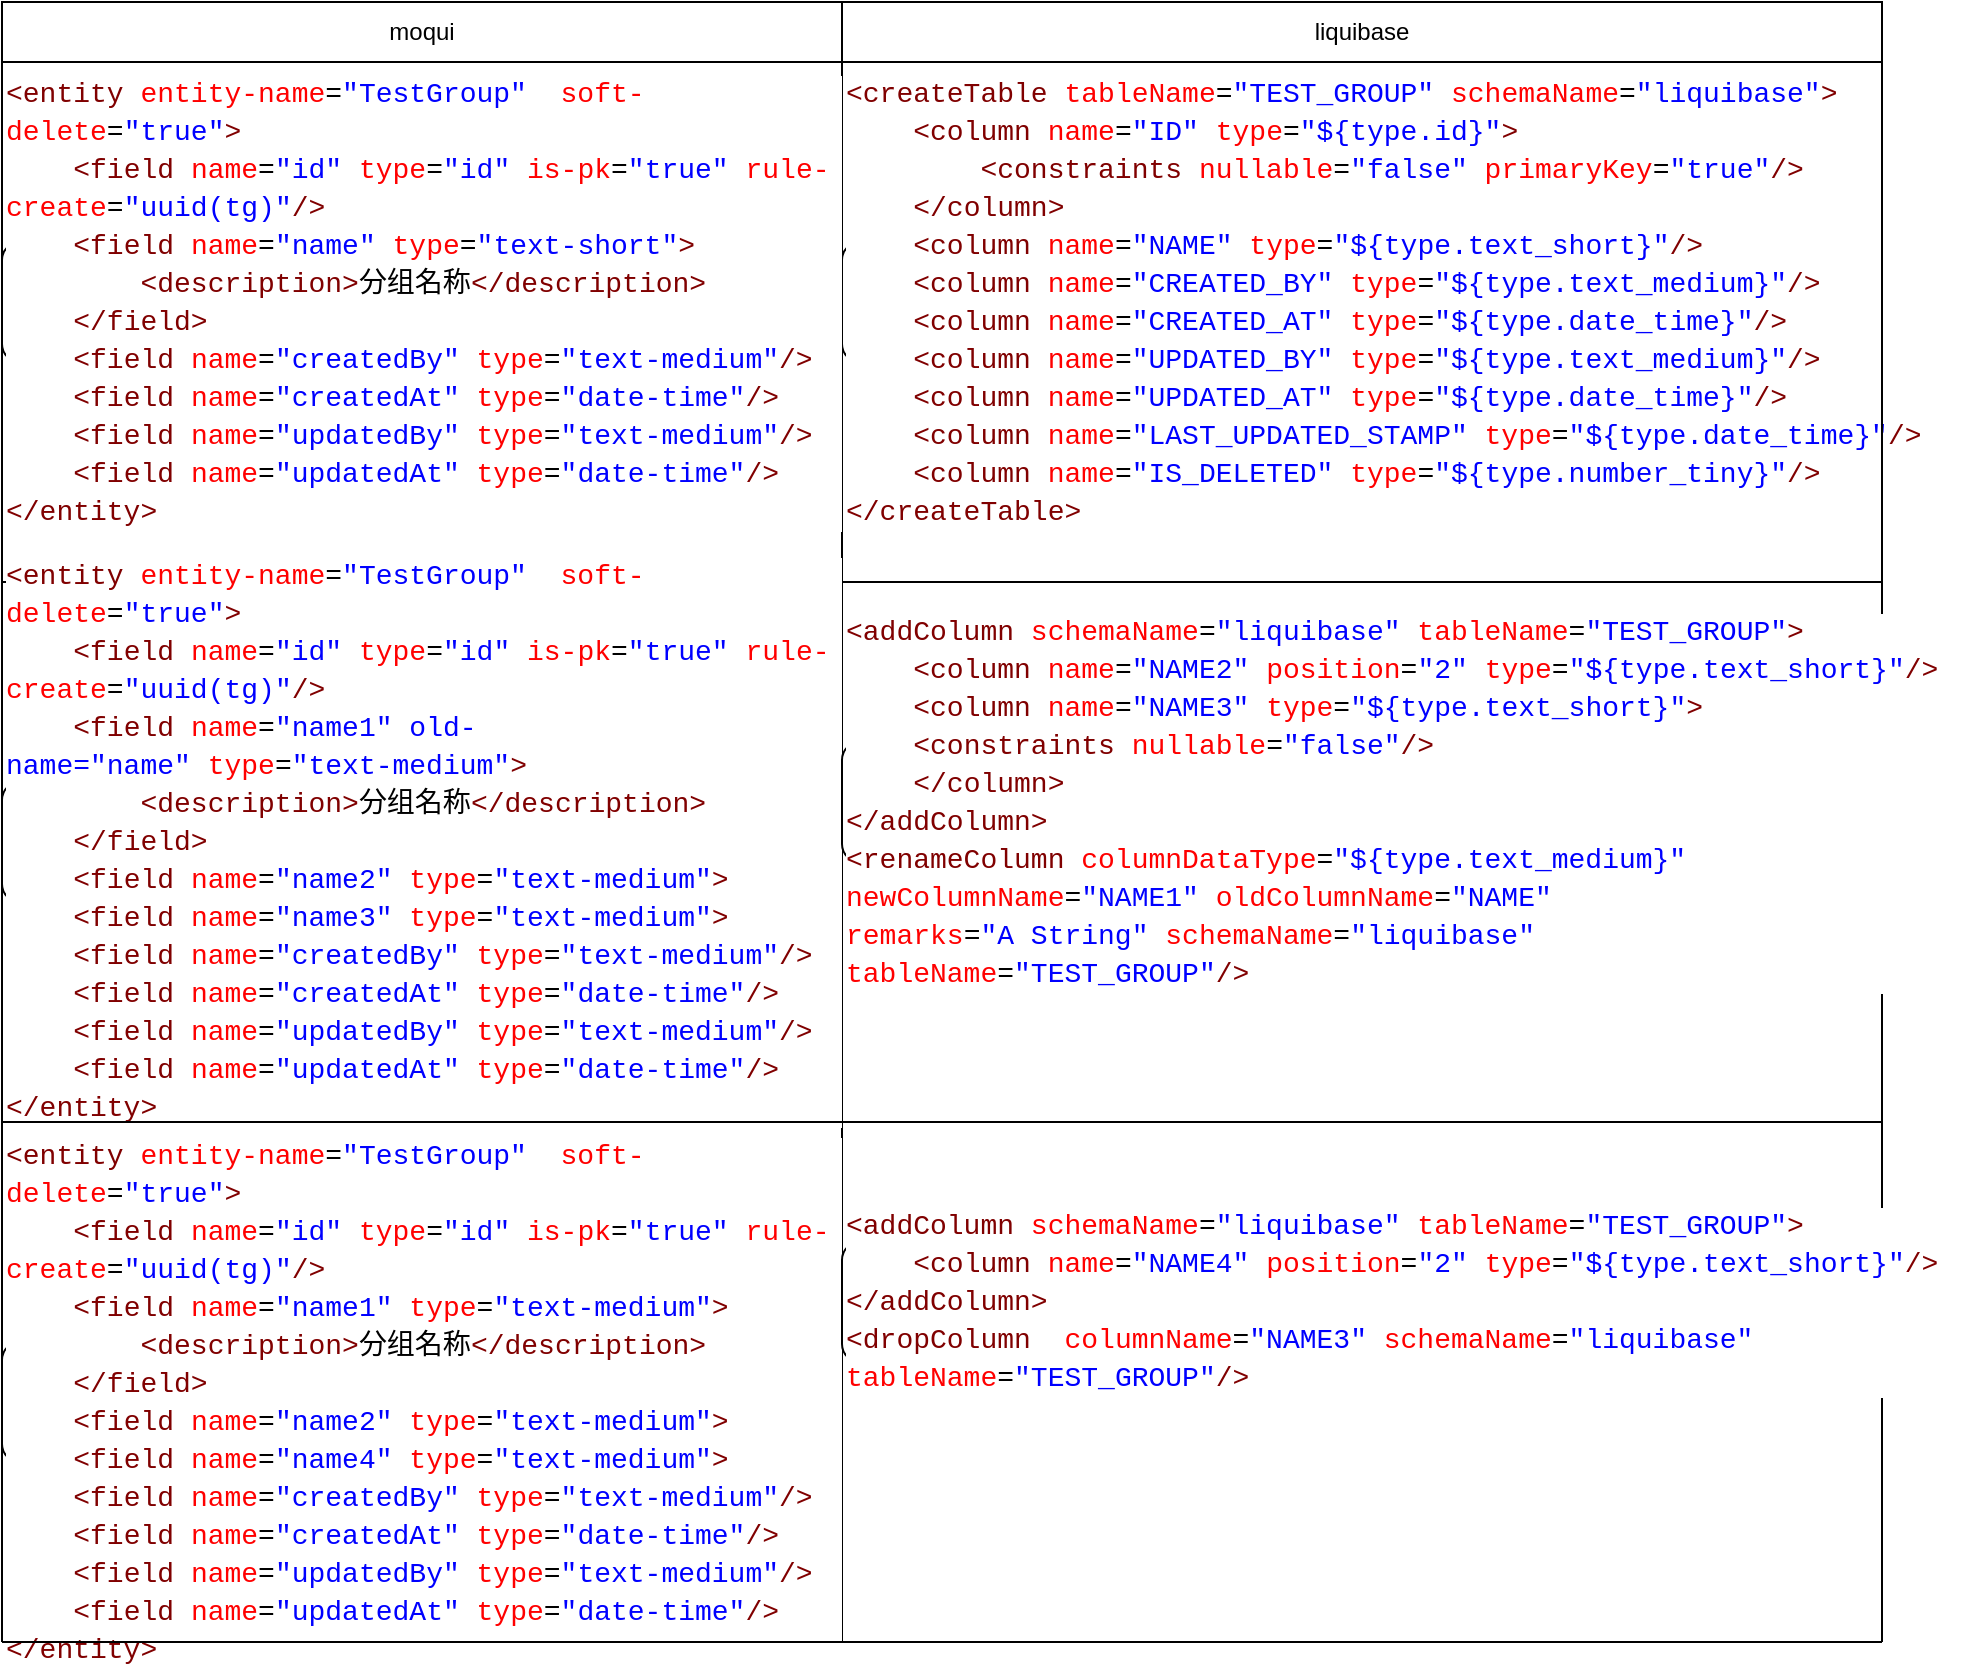 <mxfile version="14.6.13" type="device"><diagram id="ciakCAAFKLtztQp8xIQP" name="第 1 页"><mxGraphModel dx="1422" dy="822" grid="1" gridSize="10" guides="1" tooltips="1" connect="1" arrows="1" fold="1" page="1" pageScale="1" pageWidth="827" pageHeight="1169" math="0" shadow="0"><root><mxCell id="0"/><mxCell id="1" parent="0"/><mxCell id="1oRQZZcH7hB_i_8gkPDS-1" value="" style="endArrow=none;html=1;" edge="1" parent="1"><mxGeometry width="50" height="50" relative="1" as="geometry"><mxPoint x="110" y="330" as="sourcePoint"/><mxPoint x="1050" y="330" as="targetPoint"/></mxGeometry></mxCell><mxCell id="1oRQZZcH7hB_i_8gkPDS-5" value="moqui" style="rounded=0;whiteSpace=wrap;html=1;align=center;" vertex="1" parent="1"><mxGeometry x="110" y="40" width="420" height="30" as="geometry"/></mxCell><mxCell id="1oRQZZcH7hB_i_8gkPDS-6" value="liquibase" style="rounded=0;whiteSpace=wrap;html=1;align=center;" vertex="1" parent="1"><mxGeometry x="530" y="40" width="520" height="30" as="geometry"/></mxCell><mxCell id="1oRQZZcH7hB_i_8gkPDS-9" value="" style="endArrow=none;html=1;" edge="1" parent="1"><mxGeometry width="50" height="50" relative="1" as="geometry"><mxPoint x="530" y="860" as="sourcePoint"/><mxPoint x="530" y="50" as="targetPoint"/></mxGeometry></mxCell><mxCell id="1oRQZZcH7hB_i_8gkPDS-10" value="" style="endArrow=none;html=1;" edge="1" parent="1"><mxGeometry width="50" height="50" relative="1" as="geometry"><mxPoint x="110" y="860" as="sourcePoint"/><mxPoint x="110" y="40" as="targetPoint"/></mxGeometry></mxCell><mxCell id="1oRQZZcH7hB_i_8gkPDS-12" value="&lt;div style=&quot;background-color: rgb(255 , 255 , 255) ; font-family: &amp;#34;consolas&amp;#34; , &amp;#34;courier new&amp;#34; , monospace ; font-size: 14px ; line-height: 19px&quot;&gt;&lt;div&gt;&lt;span style=&quot;color: #800000&quot;&gt;&amp;lt;createTable&lt;/span&gt;&amp;nbsp;&lt;span style=&quot;color: #ff0000&quot;&gt;tableName&lt;/span&gt;=&lt;span style=&quot;color: #0000ff&quot;&gt;&quot;TEST_GROUP&quot;&lt;/span&gt;&amp;nbsp;&lt;span style=&quot;color: #ff0000&quot;&gt;schemaName&lt;/span&gt;=&lt;span style=&quot;color: #0000ff&quot;&gt;&quot;liquibase&quot;&lt;/span&gt;&lt;span style=&quot;color: #800000&quot;&gt;&amp;gt;&lt;/span&gt;&lt;/div&gt;&lt;div&gt;&amp;nbsp;&amp;nbsp;&amp;nbsp;&amp;nbsp;&lt;span style=&quot;color: #800000&quot;&gt;&amp;lt;column&lt;/span&gt;&amp;nbsp;&lt;span style=&quot;color: #ff0000&quot;&gt;name&lt;/span&gt;=&lt;span style=&quot;color: #0000ff&quot;&gt;&quot;ID&quot;&lt;/span&gt;&amp;nbsp;&lt;span style=&quot;color: #ff0000&quot;&gt;type&lt;/span&gt;=&lt;span style=&quot;color: #0000ff&quot;&gt;&quot;${type.id}&quot;&lt;/span&gt;&lt;span style=&quot;color: #800000&quot;&gt;&amp;gt;&lt;/span&gt;&lt;/div&gt;&lt;div&gt;&amp;nbsp;&amp;nbsp;&amp;nbsp;&amp;nbsp;&amp;nbsp;&amp;nbsp;&amp;nbsp;&amp;nbsp;&lt;span style=&quot;color: #800000&quot;&gt;&amp;lt;constraints&lt;/span&gt;&amp;nbsp;&lt;span style=&quot;color: #ff0000&quot;&gt;nullable&lt;/span&gt;=&lt;span style=&quot;color: #0000ff&quot;&gt;&quot;false&quot;&lt;/span&gt;&amp;nbsp;&lt;span style=&quot;color: #ff0000&quot;&gt;primaryKey&lt;/span&gt;=&lt;span style=&quot;color: #0000ff&quot;&gt;&quot;true&quot;&lt;/span&gt;&lt;span style=&quot;color: #800000&quot;&gt;/&amp;gt;&lt;/span&gt;&lt;/div&gt;&lt;div&gt;&amp;nbsp;&amp;nbsp;&amp;nbsp;&amp;nbsp;&lt;span style=&quot;color: #800000&quot;&gt;&amp;lt;/column&amp;gt;&lt;/span&gt;&lt;/div&gt;&lt;div&gt;&amp;nbsp;&amp;nbsp;&amp;nbsp;&amp;nbsp;&lt;span style=&quot;color: #800000&quot;&gt;&amp;lt;column&lt;/span&gt;&amp;nbsp;&lt;span style=&quot;color: #ff0000&quot;&gt;name&lt;/span&gt;=&lt;span style=&quot;color: #0000ff&quot;&gt;&quot;NAME&quot;&lt;/span&gt;&amp;nbsp;&lt;span style=&quot;color: #ff0000&quot;&gt;type&lt;/span&gt;=&lt;span style=&quot;color: #0000ff&quot;&gt;&quot;${type.text_short}&quot;&lt;/span&gt;&lt;span style=&quot;color: #800000&quot;&gt;/&amp;gt;&lt;/span&gt;&lt;/div&gt;&lt;div&gt;&amp;nbsp;&amp;nbsp;&amp;nbsp;&amp;nbsp;&lt;span style=&quot;color: #800000&quot;&gt;&amp;lt;column&lt;/span&gt;&amp;nbsp;&lt;span style=&quot;color: #ff0000&quot;&gt;name&lt;/span&gt;=&lt;span style=&quot;color: #0000ff&quot;&gt;&quot;CREATED_BY&quot;&lt;/span&gt;&amp;nbsp;&lt;span style=&quot;color: #ff0000&quot;&gt;type&lt;/span&gt;=&lt;span style=&quot;color: #0000ff&quot;&gt;&quot;${type.text_medium}&quot;&lt;/span&gt;&lt;span style=&quot;color: #800000&quot;&gt;/&amp;gt;&lt;/span&gt;&lt;/div&gt;&lt;div&gt;&amp;nbsp;&amp;nbsp;&amp;nbsp;&amp;nbsp;&lt;span style=&quot;color: #800000&quot;&gt;&amp;lt;column&lt;/span&gt;&amp;nbsp;&lt;span style=&quot;color: #ff0000&quot;&gt;name&lt;/span&gt;=&lt;span style=&quot;color: #0000ff&quot;&gt;&quot;CREATED_AT&quot;&lt;/span&gt;&amp;nbsp;&lt;span style=&quot;color: #ff0000&quot;&gt;type&lt;/span&gt;=&lt;span style=&quot;color: #0000ff&quot;&gt;&quot;${type.date_time}&quot;&lt;/span&gt;&lt;span style=&quot;color: #800000&quot;&gt;/&amp;gt;&lt;/span&gt;&lt;/div&gt;&lt;div&gt;&amp;nbsp;&amp;nbsp;&amp;nbsp;&amp;nbsp;&lt;span style=&quot;color: #800000&quot;&gt;&amp;lt;column&lt;/span&gt;&amp;nbsp;&lt;span style=&quot;color: #ff0000&quot;&gt;name&lt;/span&gt;=&lt;span style=&quot;color: #0000ff&quot;&gt;&quot;UPDATED_BY&quot;&lt;/span&gt;&amp;nbsp;&lt;span style=&quot;color: #ff0000&quot;&gt;type&lt;/span&gt;=&lt;span style=&quot;color: #0000ff&quot;&gt;&quot;${type.text_medium}&quot;&lt;/span&gt;&lt;span style=&quot;color: #800000&quot;&gt;/&amp;gt;&lt;/span&gt;&lt;/div&gt;&lt;div&gt;&amp;nbsp;&amp;nbsp;&amp;nbsp;&amp;nbsp;&lt;span style=&quot;color: #800000&quot;&gt;&amp;lt;column&lt;/span&gt;&amp;nbsp;&lt;span style=&quot;color: #ff0000&quot;&gt;name&lt;/span&gt;=&lt;span style=&quot;color: #0000ff&quot;&gt;&quot;UPDATED_AT&quot;&lt;/span&gt;&amp;nbsp;&lt;span style=&quot;color: #ff0000&quot;&gt;type&lt;/span&gt;=&lt;span style=&quot;color: #0000ff&quot;&gt;&quot;${type.date_time}&quot;&lt;/span&gt;&lt;span style=&quot;color: #800000&quot;&gt;/&amp;gt;&lt;/span&gt;&lt;/div&gt;&lt;div&gt;&amp;nbsp;&amp;nbsp;&amp;nbsp;&amp;nbsp;&lt;span style=&quot;color: #800000&quot;&gt;&amp;lt;column&lt;/span&gt;&amp;nbsp;&lt;span style=&quot;color: #ff0000&quot;&gt;name&lt;/span&gt;=&lt;span style=&quot;color: #0000ff&quot;&gt;&quot;LAST_UPDATED_STAMP&quot;&lt;/span&gt;&amp;nbsp;&lt;span style=&quot;color: #ff0000&quot;&gt;type&lt;/span&gt;=&lt;span style=&quot;color: #0000ff&quot;&gt;&quot;${type.date_time}&quot;&lt;/span&gt;&lt;span style=&quot;color: #800000&quot;&gt;/&amp;gt;&lt;/span&gt;&lt;/div&gt;&lt;div&gt;&amp;nbsp;&amp;nbsp;&amp;nbsp;&amp;nbsp;&lt;span style=&quot;color: #800000&quot;&gt;&amp;lt;column&lt;/span&gt;&amp;nbsp;&lt;span style=&quot;color: #ff0000&quot;&gt;name&lt;/span&gt;=&lt;span style=&quot;color: #0000ff&quot;&gt;&quot;IS_DELETED&quot;&lt;/span&gt;&amp;nbsp;&lt;span style=&quot;color: #ff0000&quot;&gt;type&lt;/span&gt;=&lt;span style=&quot;color: #0000ff&quot;&gt;&quot;${type.number_tiny}&quot;&lt;/span&gt;&lt;span style=&quot;color: #800000&quot;&gt;/&amp;gt;&lt;/span&gt;&lt;/div&gt;&lt;div&gt;&lt;span style=&quot;color: #800000&quot;&gt;&amp;lt;/createTable&amp;gt;&lt;/span&gt;&lt;/div&gt;&lt;/div&gt;" style="rounded=1;whiteSpace=wrap;html=1;align=left;" vertex="1" parent="1"><mxGeometry x="530" y="160" width="120" height="60" as="geometry"/></mxCell><mxCell id="1oRQZZcH7hB_i_8gkPDS-13" value="" style="endArrow=none;html=1;" edge="1" parent="1"><mxGeometry width="50" height="50" relative="1" as="geometry"><mxPoint x="1050" y="860" as="sourcePoint"/><mxPoint x="1050" y="50" as="targetPoint"/></mxGeometry></mxCell><mxCell id="1oRQZZcH7hB_i_8gkPDS-14" value="&lt;div style=&quot;background-color: rgb(255 , 255 , 255) ; font-family: &amp;#34;consolas&amp;#34; , &amp;#34;courier new&amp;#34; , monospace ; font-size: 14px ; line-height: 19px&quot;&gt;&lt;div&gt;&lt;span style=&quot;color: #800000&quot;&gt;&amp;lt;entity&lt;/span&gt;&amp;nbsp;&lt;span style=&quot;color: #ff0000&quot;&gt;entity-name&lt;/span&gt;=&lt;span style=&quot;color: #0000ff&quot;&gt;&quot;TestGroup&quot;&lt;/span&gt;&amp;nbsp;&amp;nbsp;&lt;span style=&quot;color: #ff0000&quot;&gt;soft-delete&lt;/span&gt;=&lt;span style=&quot;color: #0000ff&quot;&gt;&quot;true&quot;&lt;/span&gt;&lt;span style=&quot;color: #800000&quot;&gt;&amp;gt;&lt;/span&gt;&lt;/div&gt;&lt;div&gt;&amp;nbsp;&amp;nbsp;&amp;nbsp;&amp;nbsp;&lt;span style=&quot;color: #800000&quot;&gt;&amp;lt;field&lt;/span&gt;&amp;nbsp;&lt;span style=&quot;color: #ff0000&quot;&gt;name&lt;/span&gt;=&lt;span style=&quot;color: #0000ff&quot;&gt;&quot;id&quot;&lt;/span&gt;&amp;nbsp;&lt;span style=&quot;color: #ff0000&quot;&gt;type&lt;/span&gt;=&lt;span style=&quot;color: #0000ff&quot;&gt;&quot;id&quot;&lt;/span&gt;&amp;nbsp;&lt;span style=&quot;color: #ff0000&quot;&gt;is-pk&lt;/span&gt;=&lt;span style=&quot;color: #0000ff&quot;&gt;&quot;true&quot;&lt;/span&gt;&amp;nbsp;&lt;span style=&quot;color: #ff0000&quot;&gt;rule-create&lt;/span&gt;=&lt;span style=&quot;color: #0000ff&quot;&gt;&quot;uuid(tg)&quot;&lt;/span&gt;&lt;span style=&quot;color: #800000&quot;&gt;/&amp;gt;&lt;/span&gt;&lt;/div&gt;&lt;div&gt;&amp;nbsp;&amp;nbsp;&amp;nbsp;&amp;nbsp;&lt;span style=&quot;color: #800000&quot;&gt;&amp;lt;field&lt;/span&gt;&amp;nbsp;&lt;span style=&quot;color: #ff0000&quot;&gt;name&lt;/span&gt;=&lt;span style=&quot;color: #0000ff&quot;&gt;&quot;name&quot;&lt;/span&gt;&amp;nbsp;&lt;span style=&quot;color: #ff0000&quot;&gt;type&lt;/span&gt;=&lt;span style=&quot;color: #0000ff&quot;&gt;&quot;text-short&quot;&lt;/span&gt;&lt;span style=&quot;color: #800000&quot;&gt;&amp;gt;&lt;/span&gt;&lt;/div&gt;&lt;div&gt;&amp;nbsp;&amp;nbsp;&amp;nbsp;&amp;nbsp;&amp;nbsp;&amp;nbsp;&amp;nbsp;&amp;nbsp;&lt;span style=&quot;color: #800000&quot;&gt;&amp;lt;description&amp;gt;&lt;/span&gt;分组名称&lt;span style=&quot;color: #800000&quot;&gt;&amp;lt;/description&amp;gt;&lt;/span&gt;&lt;/div&gt;&lt;div&gt;&amp;nbsp;&amp;nbsp;&amp;nbsp;&amp;nbsp;&lt;span style=&quot;color: #800000&quot;&gt;&amp;lt;/field&amp;gt;&lt;/span&gt;&lt;/div&gt;&lt;div&gt;&amp;nbsp;&amp;nbsp;&amp;nbsp;&amp;nbsp;&lt;span style=&quot;color: #800000&quot;&gt;&amp;lt;field&lt;/span&gt;&amp;nbsp;&lt;span style=&quot;color: #ff0000&quot;&gt;name&lt;/span&gt;=&lt;span style=&quot;color: #0000ff&quot;&gt;&quot;createdBy&quot;&lt;/span&gt;&amp;nbsp;&lt;span style=&quot;color: #ff0000&quot;&gt;type&lt;/span&gt;=&lt;span style=&quot;color: #0000ff&quot;&gt;&quot;text-medium&quot;&lt;/span&gt;&lt;span style=&quot;color: #800000&quot;&gt;/&amp;gt;&lt;/span&gt;&lt;/div&gt;&lt;div&gt;&amp;nbsp;&amp;nbsp;&amp;nbsp;&amp;nbsp;&lt;span style=&quot;color: #800000&quot;&gt;&amp;lt;field&lt;/span&gt;&amp;nbsp;&lt;span style=&quot;color: #ff0000&quot;&gt;name&lt;/span&gt;=&lt;span style=&quot;color: #0000ff&quot;&gt;&quot;createdAt&quot;&lt;/span&gt;&amp;nbsp;&lt;span style=&quot;color: #ff0000&quot;&gt;type&lt;/span&gt;=&lt;span style=&quot;color: #0000ff&quot;&gt;&quot;date-time&quot;&lt;/span&gt;&lt;span style=&quot;color: #800000&quot;&gt;/&amp;gt;&lt;/span&gt;&lt;/div&gt;&lt;div&gt;&amp;nbsp;&amp;nbsp;&amp;nbsp;&amp;nbsp;&lt;span style=&quot;color: #800000&quot;&gt;&amp;lt;field&lt;/span&gt;&amp;nbsp;&lt;span style=&quot;color: #ff0000&quot;&gt;name&lt;/span&gt;=&lt;span style=&quot;color: #0000ff&quot;&gt;&quot;updatedBy&quot;&lt;/span&gt;&amp;nbsp;&lt;span style=&quot;color: #ff0000&quot;&gt;type&lt;/span&gt;=&lt;span style=&quot;color: #0000ff&quot;&gt;&quot;text-medium&quot;&lt;/span&gt;&lt;span style=&quot;color: #800000&quot;&gt;/&amp;gt;&lt;/span&gt;&lt;/div&gt;&lt;div&gt;&amp;nbsp;&amp;nbsp;&amp;nbsp;&amp;nbsp;&lt;span style=&quot;color: #800000&quot;&gt;&amp;lt;field&lt;/span&gt;&amp;nbsp;&lt;span style=&quot;color: #ff0000&quot;&gt;name&lt;/span&gt;=&lt;span style=&quot;color: #0000ff&quot;&gt;&quot;updatedAt&quot;&lt;/span&gt;&amp;nbsp;&lt;span style=&quot;color: #ff0000&quot;&gt;type&lt;/span&gt;=&lt;span style=&quot;color: #0000ff&quot;&gt;&quot;date-time&quot;&lt;/span&gt;&lt;span style=&quot;color: #800000&quot;&gt;/&amp;gt;&lt;/span&gt;&lt;/div&gt;&lt;div&gt;&lt;span style=&quot;color: #800000&quot;&gt;&amp;lt;/entity&amp;gt;&lt;/span&gt;&lt;/div&gt;&lt;/div&gt;" style="rounded=1;whiteSpace=wrap;html=1;align=left;" vertex="1" parent="1"><mxGeometry x="110" y="160" width="420" height="60" as="geometry"/></mxCell><mxCell id="1oRQZZcH7hB_i_8gkPDS-15" value="&lt;div style=&quot;background-color: rgb(255 , 255 , 255) ; font-family: &amp;#34;consolas&amp;#34; , &amp;#34;courier new&amp;#34; , monospace ; font-size: 14px ; line-height: 19px&quot;&gt;&lt;div style=&quot;font-family: &amp;#34;consolas&amp;#34; , &amp;#34;courier new&amp;#34; , monospace ; line-height: 19px&quot;&gt;&lt;div&gt;&lt;span style=&quot;color: #800000&quot;&gt;&amp;lt;entity&lt;/span&gt;&amp;nbsp;&lt;span style=&quot;color: #ff0000&quot;&gt;entity-name&lt;/span&gt;=&lt;span style=&quot;color: #0000ff&quot;&gt;&quot;TestGroup&quot;&lt;/span&gt;&amp;nbsp;&amp;nbsp;&lt;span style=&quot;color: #ff0000&quot;&gt;soft-delete&lt;/span&gt;=&lt;span style=&quot;color: #0000ff&quot;&gt;&quot;true&quot;&lt;/span&gt;&lt;span style=&quot;color: #800000&quot;&gt;&amp;gt;&lt;/span&gt;&lt;/div&gt;&lt;div&gt;&amp;nbsp;&amp;nbsp;&amp;nbsp;&amp;nbsp;&lt;span style=&quot;color: #800000&quot;&gt;&amp;lt;field&lt;/span&gt;&amp;nbsp;&lt;span style=&quot;color: #ff0000&quot;&gt;name&lt;/span&gt;=&lt;span style=&quot;color: #0000ff&quot;&gt;&quot;id&quot;&lt;/span&gt;&amp;nbsp;&lt;span style=&quot;color: #ff0000&quot;&gt;type&lt;/span&gt;=&lt;span style=&quot;color: #0000ff&quot;&gt;&quot;id&quot;&lt;/span&gt;&amp;nbsp;&lt;span style=&quot;color: #ff0000&quot;&gt;is-pk&lt;/span&gt;=&lt;span style=&quot;color: #0000ff&quot;&gt;&quot;true&quot;&lt;/span&gt;&amp;nbsp;&lt;span style=&quot;color: #ff0000&quot;&gt;rule-create&lt;/span&gt;=&lt;span style=&quot;color: #0000ff&quot;&gt;&quot;uuid(tg)&quot;&lt;/span&gt;&lt;span style=&quot;color: #800000&quot;&gt;/&amp;gt;&lt;/span&gt;&lt;/div&gt;&lt;div&gt;&amp;nbsp;&amp;nbsp;&amp;nbsp;&amp;nbsp;&lt;span style=&quot;color: #800000&quot;&gt;&amp;lt;field&lt;/span&gt;&amp;nbsp;&lt;span style=&quot;color: #ff0000&quot;&gt;name&lt;/span&gt;=&lt;span style=&quot;color: #0000ff&quot;&gt;&quot;name1&quot; old-name=&quot;name&quot;&lt;/span&gt;&amp;nbsp;&lt;span style=&quot;color: #ff0000&quot;&gt;type&lt;/span&gt;=&lt;span style=&quot;color: #0000ff&quot;&gt;&quot;text-medium&quot;&lt;/span&gt;&lt;span style=&quot;color: #800000&quot;&gt;&amp;gt;&lt;/span&gt;&lt;/div&gt;&lt;div&gt;&amp;nbsp;&amp;nbsp;&amp;nbsp;&amp;nbsp;&amp;nbsp;&amp;nbsp;&amp;nbsp;&amp;nbsp;&lt;span style=&quot;color: #800000&quot;&gt;&amp;lt;description&amp;gt;&lt;/span&gt;分组名称&lt;span style=&quot;color: #800000&quot;&gt;&amp;lt;/description&amp;gt;&lt;/span&gt;&lt;/div&gt;&lt;div&gt;&amp;nbsp;&amp;nbsp;&amp;nbsp;&amp;nbsp;&lt;span style=&quot;color: #800000&quot;&gt;&amp;lt;/field&amp;gt;&lt;/span&gt;&lt;/div&gt;&lt;div&gt;&amp;nbsp;&amp;nbsp;&amp;nbsp;&amp;nbsp;&lt;span style=&quot;color: #800000&quot;&gt;&amp;lt;field&lt;/span&gt;&amp;nbsp;&lt;span style=&quot;color: #ff0000&quot;&gt;name&lt;/span&gt;=&lt;span style=&quot;color: #0000ff&quot;&gt;&quot;name2&quot;&lt;/span&gt;&amp;nbsp;&lt;span style=&quot;color: #ff0000&quot;&gt;type&lt;/span&gt;=&lt;span style=&quot;color: #0000ff&quot;&gt;&quot;text-medium&quot;&lt;/span&gt;&lt;span style=&quot;color: #800000&quot;&gt;&amp;gt;&lt;/span&gt;&lt;/div&gt;&lt;div&gt;&amp;nbsp;&amp;nbsp;&amp;nbsp;&amp;nbsp;&lt;span style=&quot;color: #800000&quot;&gt;&amp;lt;field&lt;/span&gt;&amp;nbsp;&lt;span style=&quot;color: #ff0000&quot;&gt;name&lt;/span&gt;=&lt;span style=&quot;color: #0000ff&quot;&gt;&quot;name3&quot;&lt;/span&gt;&amp;nbsp;&lt;span style=&quot;color: #ff0000&quot;&gt;type&lt;/span&gt;=&lt;span style=&quot;color: #0000ff&quot;&gt;&quot;text-medium&quot;&lt;/span&gt;&lt;span style=&quot;color: #800000&quot;&gt;&amp;gt;&lt;/span&gt;&lt;/div&gt;&lt;div&gt;&amp;nbsp;&amp;nbsp;&amp;nbsp;&amp;nbsp;&lt;span style=&quot;color: #800000&quot;&gt;&amp;lt;field&lt;/span&gt;&amp;nbsp;&lt;span style=&quot;color: #ff0000&quot;&gt;name&lt;/span&gt;=&lt;span style=&quot;color: #0000ff&quot;&gt;&quot;createdBy&quot;&lt;/span&gt;&amp;nbsp;&lt;span style=&quot;color: #ff0000&quot;&gt;type&lt;/span&gt;=&lt;span style=&quot;color: #0000ff&quot;&gt;&quot;text-medium&quot;&lt;/span&gt;&lt;span style=&quot;color: #800000&quot;&gt;/&amp;gt;&lt;/span&gt;&lt;/div&gt;&lt;div&gt;&amp;nbsp;&amp;nbsp;&amp;nbsp;&amp;nbsp;&lt;span style=&quot;color: #800000&quot;&gt;&amp;lt;field&lt;/span&gt;&amp;nbsp;&lt;span style=&quot;color: #ff0000&quot;&gt;name&lt;/span&gt;=&lt;span style=&quot;color: #0000ff&quot;&gt;&quot;createdAt&quot;&lt;/span&gt;&amp;nbsp;&lt;span style=&quot;color: #ff0000&quot;&gt;type&lt;/span&gt;=&lt;span style=&quot;color: #0000ff&quot;&gt;&quot;date-time&quot;&lt;/span&gt;&lt;span style=&quot;color: #800000&quot;&gt;/&amp;gt;&lt;/span&gt;&lt;/div&gt;&lt;div&gt;&amp;nbsp;&amp;nbsp;&amp;nbsp;&amp;nbsp;&lt;span style=&quot;color: #800000&quot;&gt;&amp;lt;field&lt;/span&gt;&amp;nbsp;&lt;span style=&quot;color: #ff0000&quot;&gt;name&lt;/span&gt;=&lt;span style=&quot;color: #0000ff&quot;&gt;&quot;updatedBy&quot;&lt;/span&gt;&amp;nbsp;&lt;span style=&quot;color: #ff0000&quot;&gt;type&lt;/span&gt;=&lt;span style=&quot;color: #0000ff&quot;&gt;&quot;text-medium&quot;&lt;/span&gt;&lt;span style=&quot;color: #800000&quot;&gt;/&amp;gt;&lt;/span&gt;&lt;/div&gt;&lt;div&gt;&amp;nbsp;&amp;nbsp;&amp;nbsp;&amp;nbsp;&lt;span style=&quot;color: #800000&quot;&gt;&amp;lt;field&lt;/span&gt;&amp;nbsp;&lt;span style=&quot;color: #ff0000&quot;&gt;name&lt;/span&gt;=&lt;span style=&quot;color: #0000ff&quot;&gt;&quot;updatedAt&quot;&lt;/span&gt;&amp;nbsp;&lt;span style=&quot;color: #ff0000&quot;&gt;type&lt;/span&gt;=&lt;span style=&quot;color: #0000ff&quot;&gt;&quot;date-time&quot;&lt;/span&gt;&lt;span style=&quot;color: #800000&quot;&gt;/&amp;gt;&lt;/span&gt;&lt;/div&gt;&lt;div&gt;&lt;span style=&quot;color: #800000&quot;&gt;&amp;lt;/entity&amp;gt;&lt;/span&gt;&lt;/div&gt;&lt;/div&gt;&lt;/div&gt;" style="rounded=1;whiteSpace=wrap;html=1;align=left;" vertex="1" parent="1"><mxGeometry x="110" y="430" width="420" height="60" as="geometry"/></mxCell><mxCell id="1oRQZZcH7hB_i_8gkPDS-16" value="&lt;div style=&quot;background-color: rgb(255 , 255 , 255) ; font-family: &amp;quot;consolas&amp;quot; , &amp;quot;courier new&amp;quot; , monospace ; font-size: 14px ; line-height: 19px&quot;&gt;&lt;div style=&quot;font-family: &amp;quot;consolas&amp;quot; , &amp;quot;courier new&amp;quot; , monospace ; line-height: 19px&quot;&gt;&lt;div&gt;&lt;span style=&quot;color: #800000&quot;&gt;&amp;lt;addColumn&lt;/span&gt;&amp;nbsp;&lt;span style=&quot;color: #ff0000&quot;&gt;schemaName&lt;/span&gt;=&lt;span style=&quot;color: #0000ff&quot;&gt;&quot;liquibase&quot;&lt;/span&gt;&amp;nbsp;&lt;span style=&quot;color: #ff0000&quot;&gt;tableName&lt;/span&gt;=&lt;span style=&quot;color: #0000ff&quot;&gt;&quot;TEST_GROUP&quot;&lt;/span&gt;&lt;span style=&quot;color: #800000&quot;&gt;&amp;gt;&lt;/span&gt;&amp;nbsp;&lt;/div&gt;&lt;div&gt;&amp;nbsp;&amp;nbsp;&amp;nbsp;&amp;nbsp;&lt;span style=&quot;color: #800000&quot;&gt;&amp;lt;column&lt;/span&gt;&amp;nbsp;&lt;span style=&quot;color: #ff0000&quot;&gt;name&lt;/span&gt;=&lt;span style=&quot;color: #0000ff&quot;&gt;&quot;NAME2&quot;&lt;/span&gt;&amp;nbsp;&lt;span style=&quot;color: #ff0000&quot;&gt;position&lt;/span&gt;=&lt;span style=&quot;color: #0000ff&quot;&gt;&quot;2&quot;&lt;/span&gt;&amp;nbsp;&lt;span style=&quot;color: #ff0000&quot;&gt;type&lt;/span&gt;=&lt;span style=&quot;color: #0000ff&quot;&gt;&quot;${type.text_short}&quot;&lt;/span&gt;&lt;span style=&quot;color: #800000&quot;&gt;/&amp;gt;&lt;/span&gt;&amp;nbsp;&amp;nbsp;&lt;/div&gt;&lt;div&gt;&amp;nbsp;&amp;nbsp;&amp;nbsp;&amp;nbsp;&lt;span style=&quot;color: #800000&quot;&gt;&amp;lt;column&lt;/span&gt;&amp;nbsp;&lt;span style=&quot;color: #ff0000&quot;&gt;name&lt;/span&gt;=&lt;span style=&quot;color: #0000ff&quot;&gt;&quot;NAME3&quot;&lt;/span&gt;&amp;nbsp;&lt;span style=&quot;color: #ff0000&quot;&gt;type&lt;/span&gt;=&lt;span style=&quot;color: #0000ff&quot;&gt;&quot;${type.text_short}&quot;&lt;/span&gt;&lt;span style=&quot;color: #800000&quot;&gt;&amp;gt;&lt;/span&gt;&amp;nbsp;&lt;/div&gt;&lt;div&gt;&amp;nbsp;&amp;nbsp;&amp;nbsp;&amp;nbsp;&lt;span style=&quot;color: #800000&quot;&gt;&amp;lt;constraints&lt;/span&gt;&amp;nbsp;&lt;span style=&quot;color: #ff0000&quot;&gt;nullable&lt;/span&gt;=&lt;span style=&quot;color: #0000ff&quot;&gt;&quot;false&quot;&lt;/span&gt;&lt;span style=&quot;color: #800000&quot;&gt;/&amp;gt;&lt;/span&gt;&amp;nbsp;&lt;/div&gt;&lt;div&gt;&amp;nbsp;&amp;nbsp;&amp;nbsp;&amp;nbsp;&lt;span style=&quot;color: #800000&quot;&gt;&amp;lt;/column&amp;gt;&lt;/span&gt;&amp;nbsp;&lt;/div&gt;&lt;div&gt;&lt;span style=&quot;color: #800000&quot;&gt;&amp;lt;/addColumn&amp;gt;&lt;/span&gt;&amp;nbsp;&amp;nbsp;&lt;/div&gt;&lt;div&gt;&lt;span style=&quot;color: #800000&quot;&gt;&amp;lt;renameColumn&lt;/span&gt;&amp;nbsp;&lt;span style=&quot;color: #ff0000&quot;&gt;columnDataType&lt;/span&gt;=&lt;span style=&quot;color: #0000ff&quot;&gt;&quot;${type.text_medium}&quot;&lt;/span&gt;&amp;nbsp;&lt;/div&gt;&lt;div&gt;&lt;span style=&quot;color: #ff0000&quot;&gt;newColumnName&lt;/span&gt;=&lt;span style=&quot;color: #0000ff&quot;&gt;&quot;NAME1&quot;&lt;/span&gt;&amp;nbsp;&lt;span style=&quot;color: #ff0000&quot;&gt;oldColumnName&lt;/span&gt;=&lt;span style=&quot;color: #0000ff&quot;&gt;&quot;NAME&quot;&lt;/span&gt;&lt;/div&gt;&lt;div&gt;&lt;span style=&quot;color: #ff0000&quot;&gt;remarks&lt;/span&gt;=&lt;span style=&quot;color: #0000ff&quot;&gt;&quot;A&amp;nbsp;String&quot;&lt;/span&gt;&amp;nbsp;&lt;span style=&quot;color: #ff0000&quot;&gt;schemaName&lt;/span&gt;=&lt;span style=&quot;color: #0000ff&quot;&gt;&quot;liquibase&quot;&lt;/span&gt;&lt;/div&gt;&lt;div&gt;&lt;span style=&quot;color: #ff0000&quot;&gt;tableName&lt;/span&gt;=&lt;span style=&quot;color: #0000ff&quot;&gt;&quot;TEST_GROUP&quot;&lt;/span&gt;&lt;span style=&quot;color: #800000&quot;&gt;/&amp;gt;&lt;/span&gt;&amp;nbsp;&lt;/div&gt;&lt;/div&gt;&lt;/div&gt;" style="rounded=1;whiteSpace=wrap;html=1;align=left;" vertex="1" parent="1"><mxGeometry x="530" y="410" width="120" height="60" as="geometry"/></mxCell><mxCell id="1oRQZZcH7hB_i_8gkPDS-17" value="" style="endArrow=none;html=1;" edge="1" parent="1"><mxGeometry width="50" height="50" relative="1" as="geometry"><mxPoint x="110" y="600" as="sourcePoint"/><mxPoint x="1050" y="600" as="targetPoint"/></mxGeometry></mxCell><mxCell id="1oRQZZcH7hB_i_8gkPDS-18" value="&lt;div style=&quot;background-color: rgb(255 , 255 , 255) ; font-family: &amp;#34;consolas&amp;#34; , &amp;#34;courier new&amp;#34; , monospace ; font-size: 14px ; line-height: 19px&quot;&gt;&lt;div&gt;&lt;span style=&quot;color: #800000&quot;&gt;&amp;lt;entity&lt;/span&gt;&amp;nbsp;&lt;span style=&quot;color: #ff0000&quot;&gt;entity-name&lt;/span&gt;=&lt;span style=&quot;color: #0000ff&quot;&gt;&quot;TestGroup&quot;&lt;/span&gt;&amp;nbsp;&amp;nbsp;&lt;span style=&quot;color: #ff0000&quot;&gt;soft-delete&lt;/span&gt;=&lt;span style=&quot;color: #0000ff&quot;&gt;&quot;true&quot;&lt;/span&gt;&lt;span style=&quot;color: #800000&quot;&gt;&amp;gt;&lt;/span&gt;&lt;/div&gt;&lt;div&gt;&amp;nbsp;&amp;nbsp;&amp;nbsp;&amp;nbsp;&lt;span style=&quot;color: #800000&quot;&gt;&amp;lt;field&lt;/span&gt;&amp;nbsp;&lt;span style=&quot;color: #ff0000&quot;&gt;name&lt;/span&gt;=&lt;span style=&quot;color: #0000ff&quot;&gt;&quot;id&quot;&lt;/span&gt;&amp;nbsp;&lt;span style=&quot;color: #ff0000&quot;&gt;type&lt;/span&gt;=&lt;span style=&quot;color: #0000ff&quot;&gt;&quot;id&quot;&lt;/span&gt;&amp;nbsp;&lt;span style=&quot;color: #ff0000&quot;&gt;is-pk&lt;/span&gt;=&lt;span style=&quot;color: #0000ff&quot;&gt;&quot;true&quot;&lt;/span&gt;&amp;nbsp;&lt;span style=&quot;color: #ff0000&quot;&gt;rule-create&lt;/span&gt;=&lt;span style=&quot;color: #0000ff&quot;&gt;&quot;uuid(tg)&quot;&lt;/span&gt;&lt;span style=&quot;color: #800000&quot;&gt;/&amp;gt;&lt;/span&gt;&lt;/div&gt;&lt;div&gt;&amp;nbsp;&amp;nbsp;&amp;nbsp;&amp;nbsp;&lt;span style=&quot;color: #800000&quot;&gt;&amp;lt;field&lt;/span&gt;&amp;nbsp;&lt;span style=&quot;color: #ff0000&quot;&gt;name&lt;/span&gt;=&lt;span style=&quot;color: #0000ff&quot;&gt;&quot;name1&quot;&lt;/span&gt;&amp;nbsp;&lt;span style=&quot;color: #ff0000&quot;&gt;type&lt;/span&gt;=&lt;span style=&quot;color: #0000ff&quot;&gt;&quot;text-medium&quot;&lt;/span&gt;&lt;span style=&quot;color: #800000&quot;&gt;&amp;gt;&lt;/span&gt;&lt;/div&gt;&lt;div&gt;&amp;nbsp;&amp;nbsp;&amp;nbsp;&amp;nbsp;&amp;nbsp;&amp;nbsp;&amp;nbsp;&amp;nbsp;&lt;span style=&quot;color: #800000&quot;&gt;&amp;lt;description&amp;gt;&lt;/span&gt;分组名称&lt;span style=&quot;color: #800000&quot;&gt;&amp;lt;/description&amp;gt;&lt;/span&gt;&lt;/div&gt;&lt;div&gt;&amp;nbsp;&amp;nbsp;&amp;nbsp;&amp;nbsp;&lt;span style=&quot;color: #800000&quot;&gt;&amp;lt;/field&amp;gt;&lt;/span&gt;&lt;/div&gt;&lt;div&gt;&amp;nbsp;&amp;nbsp;&amp;nbsp;&amp;nbsp;&lt;span style=&quot;color: #800000&quot;&gt;&amp;lt;field&lt;/span&gt;&amp;nbsp;&lt;span style=&quot;color: #ff0000&quot;&gt;name&lt;/span&gt;=&lt;span style=&quot;color: #0000ff&quot;&gt;&quot;name2&quot;&lt;/span&gt;&amp;nbsp;&lt;span style=&quot;color: #ff0000&quot;&gt;type&lt;/span&gt;=&lt;span style=&quot;color: #0000ff&quot;&gt;&quot;text-medium&quot;&lt;/span&gt;&lt;span style=&quot;color: #800000&quot;&gt;&amp;gt;&lt;/span&gt;&lt;/div&gt;&lt;div&gt;&amp;nbsp;&amp;nbsp;&amp;nbsp;&amp;nbsp;&lt;span style=&quot;color: #800000&quot;&gt;&amp;lt;field&lt;/span&gt;&amp;nbsp;&lt;span style=&quot;color: #ff0000&quot;&gt;name&lt;/span&gt;=&lt;span style=&quot;color: #0000ff&quot;&gt;&quot;name4&quot;&lt;/span&gt;&amp;nbsp;&lt;span style=&quot;color: #ff0000&quot;&gt;type&lt;/span&gt;=&lt;span style=&quot;color: #0000ff&quot;&gt;&quot;text-medium&quot;&lt;/span&gt;&lt;span style=&quot;color: #800000&quot;&gt;&amp;gt;&lt;/span&gt;&lt;/div&gt;&lt;div&gt;&amp;nbsp;&amp;nbsp;&amp;nbsp;&amp;nbsp;&lt;span style=&quot;color: #800000&quot;&gt;&amp;lt;field&lt;/span&gt;&amp;nbsp;&lt;span style=&quot;color: #ff0000&quot;&gt;name&lt;/span&gt;=&lt;span style=&quot;color: #0000ff&quot;&gt;&quot;createdBy&quot;&lt;/span&gt;&amp;nbsp;&lt;span style=&quot;color: #ff0000&quot;&gt;type&lt;/span&gt;=&lt;span style=&quot;color: #0000ff&quot;&gt;&quot;text-medium&quot;&lt;/span&gt;&lt;span style=&quot;color: #800000&quot;&gt;/&amp;gt;&lt;/span&gt;&lt;/div&gt;&lt;div&gt;&amp;nbsp;&amp;nbsp;&amp;nbsp;&amp;nbsp;&lt;span style=&quot;color: #800000&quot;&gt;&amp;lt;field&lt;/span&gt;&amp;nbsp;&lt;span style=&quot;color: #ff0000&quot;&gt;name&lt;/span&gt;=&lt;span style=&quot;color: #0000ff&quot;&gt;&quot;createdAt&quot;&lt;/span&gt;&amp;nbsp;&lt;span style=&quot;color: #ff0000&quot;&gt;type&lt;/span&gt;=&lt;span style=&quot;color: #0000ff&quot;&gt;&quot;date-time&quot;&lt;/span&gt;&lt;span style=&quot;color: #800000&quot;&gt;/&amp;gt;&lt;/span&gt;&lt;/div&gt;&lt;div&gt;&amp;nbsp;&amp;nbsp;&amp;nbsp;&amp;nbsp;&lt;span style=&quot;color: #800000&quot;&gt;&amp;lt;field&lt;/span&gt;&amp;nbsp;&lt;span style=&quot;color: #ff0000&quot;&gt;name&lt;/span&gt;=&lt;span style=&quot;color: #0000ff&quot;&gt;&quot;updatedBy&quot;&lt;/span&gt;&amp;nbsp;&lt;span style=&quot;color: #ff0000&quot;&gt;type&lt;/span&gt;=&lt;span style=&quot;color: #0000ff&quot;&gt;&quot;text-medium&quot;&lt;/span&gt;&lt;span style=&quot;color: #800000&quot;&gt;/&amp;gt;&lt;/span&gt;&lt;/div&gt;&lt;div&gt;&amp;nbsp;&amp;nbsp;&amp;nbsp;&amp;nbsp;&lt;span style=&quot;color: #800000&quot;&gt;&amp;lt;field&lt;/span&gt;&amp;nbsp;&lt;span style=&quot;color: #ff0000&quot;&gt;name&lt;/span&gt;=&lt;span style=&quot;color: #0000ff&quot;&gt;&quot;updatedAt&quot;&lt;/span&gt;&amp;nbsp;&lt;span style=&quot;color: #ff0000&quot;&gt;type&lt;/span&gt;=&lt;span style=&quot;color: #0000ff&quot;&gt;&quot;date-time&quot;&lt;/span&gt;&lt;span style=&quot;color: #800000&quot;&gt;/&amp;gt;&lt;/span&gt;&lt;/div&gt;&lt;div&gt;&lt;span style=&quot;color: #800000&quot;&gt;&amp;lt;/entity&amp;gt;&lt;/span&gt;&lt;/div&gt;&lt;/div&gt;" style="rounded=1;whiteSpace=wrap;html=1;align=left;" vertex="1" parent="1"><mxGeometry x="110" y="710" width="420" height="60" as="geometry"/></mxCell><mxCell id="1oRQZZcH7hB_i_8gkPDS-19" value="" style="endArrow=none;html=1;" edge="1" parent="1"><mxGeometry width="50" height="50" relative="1" as="geometry"><mxPoint x="110" y="860" as="sourcePoint"/><mxPoint x="1050" y="860" as="targetPoint"/></mxGeometry></mxCell><mxCell id="1oRQZZcH7hB_i_8gkPDS-20" value="&lt;div style=&quot;background-color: rgb(255 , 255 , 255) ; font-family: &amp;#34;consolas&amp;#34; , &amp;#34;courier new&amp;#34; , monospace ; font-size: 14px ; line-height: 19px&quot;&gt;&lt;div&gt;&lt;span style=&quot;color: #800000&quot;&gt;&amp;lt;addColumn&lt;/span&gt;&amp;nbsp;&lt;span style=&quot;color: #ff0000&quot;&gt;schemaName&lt;/span&gt;=&lt;span style=&quot;color: #0000ff&quot;&gt;&quot;liquibase&quot;&lt;/span&gt;&amp;nbsp;&lt;span style=&quot;color: #ff0000&quot;&gt;tableName&lt;/span&gt;=&lt;span style=&quot;color: #0000ff&quot;&gt;&quot;TEST_GROUP&quot;&lt;/span&gt;&lt;span style=&quot;color: #800000&quot;&gt;&amp;gt;&lt;/span&gt;&amp;nbsp;&lt;/div&gt;&lt;div&gt;&amp;nbsp;&amp;nbsp;&amp;nbsp;&amp;nbsp;&lt;span style=&quot;color: #800000&quot;&gt;&amp;lt;column&lt;/span&gt;&amp;nbsp;&lt;span style=&quot;color: #ff0000&quot;&gt;name&lt;/span&gt;=&lt;span style=&quot;color: #0000ff&quot;&gt;&quot;NAME4&quot;&lt;/span&gt;&amp;nbsp;&lt;span style=&quot;color: #ff0000&quot;&gt;position&lt;/span&gt;=&lt;span style=&quot;color: #0000ff&quot;&gt;&quot;2&quot;&lt;/span&gt;&amp;nbsp;&lt;span style=&quot;color: #ff0000&quot;&gt;type&lt;/span&gt;=&lt;span style=&quot;color: #0000ff&quot;&gt;&quot;${type.text_short}&quot;&lt;/span&gt;&lt;span style=&quot;color: #800000&quot;&gt;/&amp;gt;&lt;/span&gt;&amp;nbsp;&amp;nbsp;&lt;/div&gt;&lt;div&gt;&lt;span style=&quot;color: #800000&quot;&gt;&amp;lt;/addColumn&amp;gt;&lt;/span&gt;&amp;nbsp;&amp;nbsp;&lt;/div&gt;&lt;div&gt;&lt;span style=&quot;color: #800000&quot;&gt;&amp;lt;dropColumn&lt;/span&gt;&amp;nbsp;&amp;nbsp;&lt;span style=&quot;color: #ff0000&quot;&gt;columnName&lt;/span&gt;=&lt;span style=&quot;color: #0000ff&quot;&gt;&quot;NAME3&quot;&lt;/span&gt;&amp;nbsp;&lt;span style=&quot;color: #ff0000&quot;&gt;schemaName&lt;/span&gt;=&lt;span style=&quot;color: #0000ff&quot;&gt;&quot;liquibase&quot;&lt;/span&gt;&lt;/div&gt;&lt;div&gt;&lt;span style=&quot;color: #ff0000&quot;&gt;tableName&lt;/span&gt;=&lt;span style=&quot;color: #0000ff&quot;&gt;&quot;TEST_GROUP&quot;&lt;/span&gt;&lt;span style=&quot;color: #800000&quot;&gt;/&amp;gt;&lt;/span&gt;&amp;nbsp;&lt;/div&gt;&lt;/div&gt;" style="rounded=1;whiteSpace=wrap;html=1;align=left;" vertex="1" parent="1"><mxGeometry x="530" y="660" width="120" height="60" as="geometry"/></mxCell></root></mxGraphModel></diagram></mxfile>